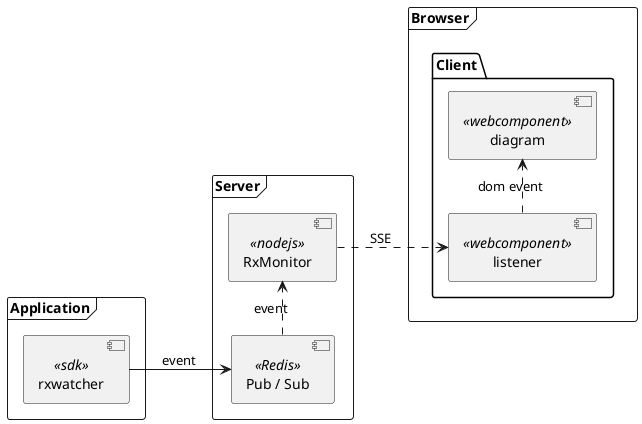 @startuml
left to right direction


frame "Server" {
  [RxMonitor] as RxMonitor << nodejs >>
  [Pub / Sub] as Redis << Redis >>
  [Redis] .> [RxMonitor] : event
  ''[RxMonitor] --> [Redis] : sub
}

frame "Application" {
  [rxwatcher] as [rxwatcher]  << sdk >>
  [rxwatcher] --> [Redis] : event
}

frame "Browser" {
  package "Client" {
    [listener] as listener << webcomponent >>
    [diagram] as diagram << webcomponent >>
  }
}
'Document --> [RxMonitor] : Download from

[listener] .> [diagram] : dom event


[RxMonitor] ..> [listener] : SSE

@enduml

